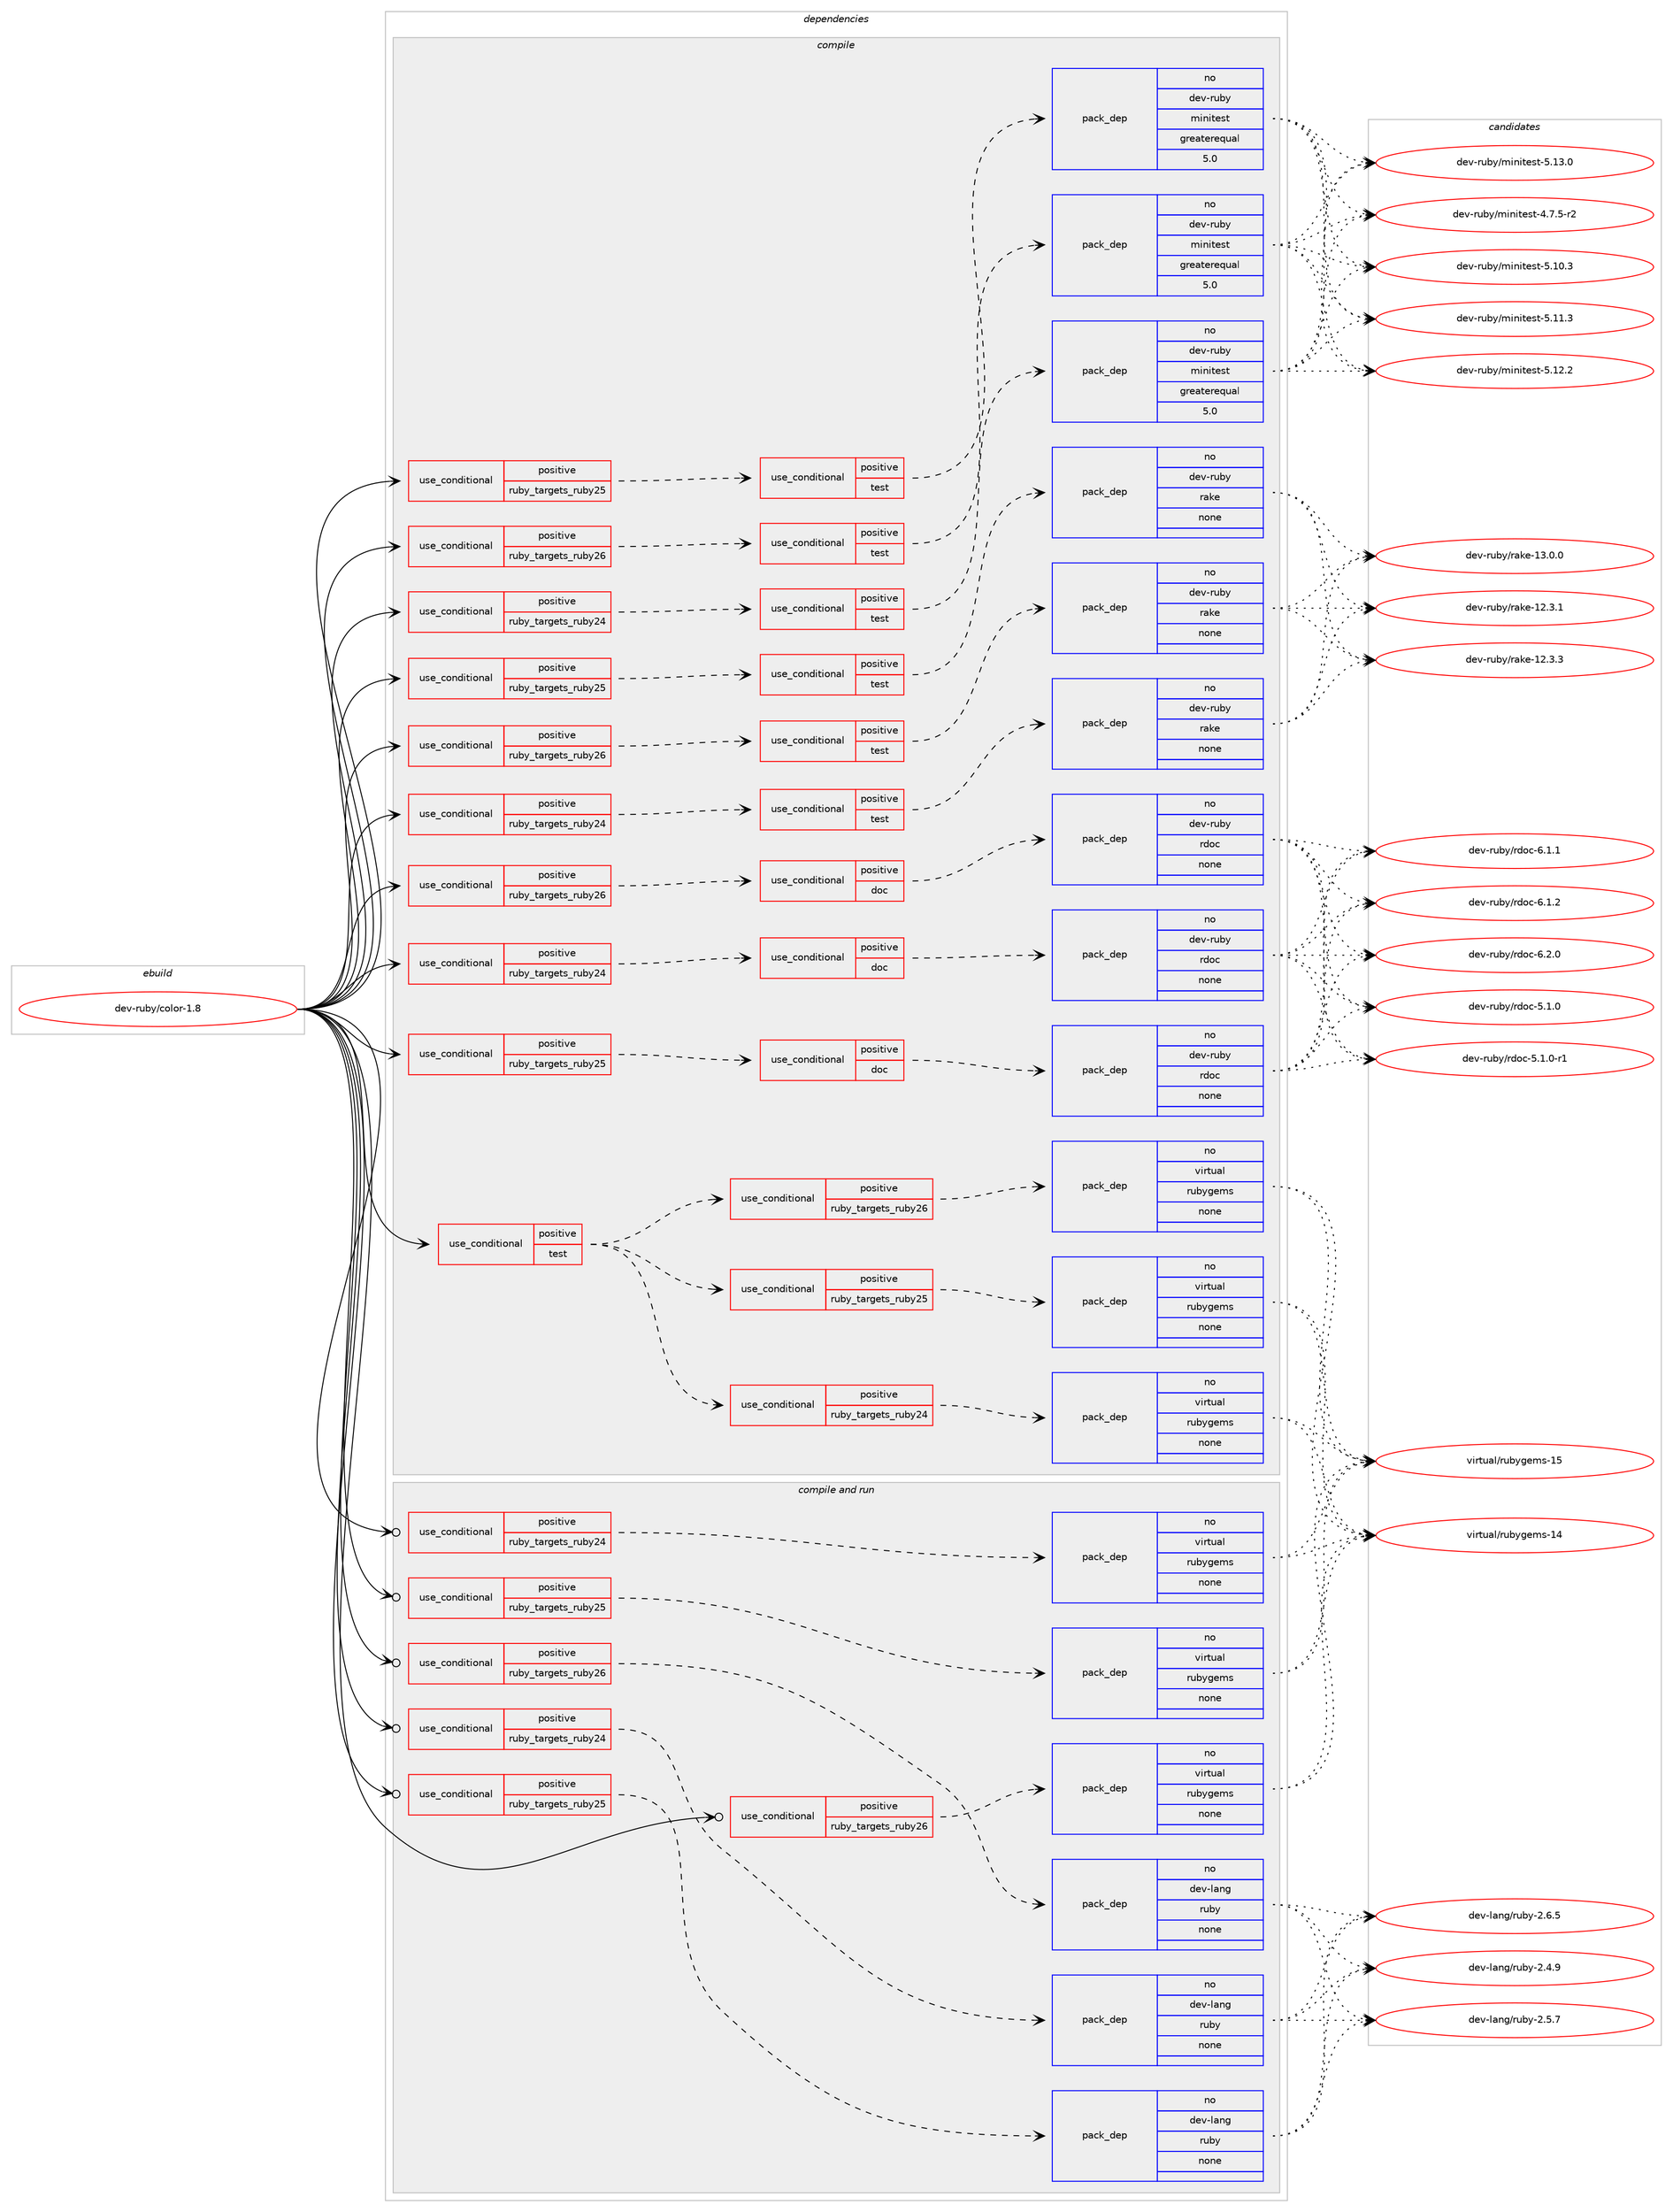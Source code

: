 digraph prolog {

# *************
# Graph options
# *************

newrank=true;
concentrate=true;
compound=true;
graph [rankdir=LR,fontname=Helvetica,fontsize=10,ranksep=1.5];#, ranksep=2.5, nodesep=0.2];
edge  [arrowhead=vee];
node  [fontname=Helvetica,fontsize=10];

# **********
# The ebuild
# **********

subgraph cluster_leftcol {
color=gray;
rank=same;
label=<<i>ebuild</i>>;
id [label="dev-ruby/color-1.8", color=red, width=4, href="../dev-ruby/color-1.8.svg"];
}

# ****************
# The dependencies
# ****************

subgraph cluster_midcol {
color=gray;
label=<<i>dependencies</i>>;
subgraph cluster_compile {
fillcolor="#eeeeee";
style=filled;
label=<<i>compile</i>>;
subgraph cond160434 {
dependency681655 [label=<<TABLE BORDER="0" CELLBORDER="1" CELLSPACING="0" CELLPADDING="4"><TR><TD ROWSPAN="3" CELLPADDING="10">use_conditional</TD></TR><TR><TD>positive</TD></TR><TR><TD>ruby_targets_ruby24</TD></TR></TABLE>>, shape=none, color=red];
subgraph cond160435 {
dependency681656 [label=<<TABLE BORDER="0" CELLBORDER="1" CELLSPACING="0" CELLPADDING="4"><TR><TD ROWSPAN="3" CELLPADDING="10">use_conditional</TD></TR><TR><TD>positive</TD></TR><TR><TD>doc</TD></TR></TABLE>>, shape=none, color=red];
subgraph pack509255 {
dependency681657 [label=<<TABLE BORDER="0" CELLBORDER="1" CELLSPACING="0" CELLPADDING="4" WIDTH="220"><TR><TD ROWSPAN="6" CELLPADDING="30">pack_dep</TD></TR><TR><TD WIDTH="110">no</TD></TR><TR><TD>dev-ruby</TD></TR><TR><TD>rdoc</TD></TR><TR><TD>none</TD></TR><TR><TD></TD></TR></TABLE>>, shape=none, color=blue];
}
dependency681656:e -> dependency681657:w [weight=20,style="dashed",arrowhead="vee"];
}
dependency681655:e -> dependency681656:w [weight=20,style="dashed",arrowhead="vee"];
}
id:e -> dependency681655:w [weight=20,style="solid",arrowhead="vee"];
subgraph cond160436 {
dependency681658 [label=<<TABLE BORDER="0" CELLBORDER="1" CELLSPACING="0" CELLPADDING="4"><TR><TD ROWSPAN="3" CELLPADDING="10">use_conditional</TD></TR><TR><TD>positive</TD></TR><TR><TD>ruby_targets_ruby24</TD></TR></TABLE>>, shape=none, color=red];
subgraph cond160437 {
dependency681659 [label=<<TABLE BORDER="0" CELLBORDER="1" CELLSPACING="0" CELLPADDING="4"><TR><TD ROWSPAN="3" CELLPADDING="10">use_conditional</TD></TR><TR><TD>positive</TD></TR><TR><TD>test</TD></TR></TABLE>>, shape=none, color=red];
subgraph pack509256 {
dependency681660 [label=<<TABLE BORDER="0" CELLBORDER="1" CELLSPACING="0" CELLPADDING="4" WIDTH="220"><TR><TD ROWSPAN="6" CELLPADDING="30">pack_dep</TD></TR><TR><TD WIDTH="110">no</TD></TR><TR><TD>dev-ruby</TD></TR><TR><TD>minitest</TD></TR><TR><TD>greaterequal</TD></TR><TR><TD>5.0</TD></TR></TABLE>>, shape=none, color=blue];
}
dependency681659:e -> dependency681660:w [weight=20,style="dashed",arrowhead="vee"];
}
dependency681658:e -> dependency681659:w [weight=20,style="dashed",arrowhead="vee"];
}
id:e -> dependency681658:w [weight=20,style="solid",arrowhead="vee"];
subgraph cond160438 {
dependency681661 [label=<<TABLE BORDER="0" CELLBORDER="1" CELLSPACING="0" CELLPADDING="4"><TR><TD ROWSPAN="3" CELLPADDING="10">use_conditional</TD></TR><TR><TD>positive</TD></TR><TR><TD>ruby_targets_ruby24</TD></TR></TABLE>>, shape=none, color=red];
subgraph cond160439 {
dependency681662 [label=<<TABLE BORDER="0" CELLBORDER="1" CELLSPACING="0" CELLPADDING="4"><TR><TD ROWSPAN="3" CELLPADDING="10">use_conditional</TD></TR><TR><TD>positive</TD></TR><TR><TD>test</TD></TR></TABLE>>, shape=none, color=red];
subgraph pack509257 {
dependency681663 [label=<<TABLE BORDER="0" CELLBORDER="1" CELLSPACING="0" CELLPADDING="4" WIDTH="220"><TR><TD ROWSPAN="6" CELLPADDING="30">pack_dep</TD></TR><TR><TD WIDTH="110">no</TD></TR><TR><TD>dev-ruby</TD></TR><TR><TD>rake</TD></TR><TR><TD>none</TD></TR><TR><TD></TD></TR></TABLE>>, shape=none, color=blue];
}
dependency681662:e -> dependency681663:w [weight=20,style="dashed",arrowhead="vee"];
}
dependency681661:e -> dependency681662:w [weight=20,style="dashed",arrowhead="vee"];
}
id:e -> dependency681661:w [weight=20,style="solid",arrowhead="vee"];
subgraph cond160440 {
dependency681664 [label=<<TABLE BORDER="0" CELLBORDER="1" CELLSPACING="0" CELLPADDING="4"><TR><TD ROWSPAN="3" CELLPADDING="10">use_conditional</TD></TR><TR><TD>positive</TD></TR><TR><TD>ruby_targets_ruby25</TD></TR></TABLE>>, shape=none, color=red];
subgraph cond160441 {
dependency681665 [label=<<TABLE BORDER="0" CELLBORDER="1" CELLSPACING="0" CELLPADDING="4"><TR><TD ROWSPAN="3" CELLPADDING="10">use_conditional</TD></TR><TR><TD>positive</TD></TR><TR><TD>doc</TD></TR></TABLE>>, shape=none, color=red];
subgraph pack509258 {
dependency681666 [label=<<TABLE BORDER="0" CELLBORDER="1" CELLSPACING="0" CELLPADDING="4" WIDTH="220"><TR><TD ROWSPAN="6" CELLPADDING="30">pack_dep</TD></TR><TR><TD WIDTH="110">no</TD></TR><TR><TD>dev-ruby</TD></TR><TR><TD>rdoc</TD></TR><TR><TD>none</TD></TR><TR><TD></TD></TR></TABLE>>, shape=none, color=blue];
}
dependency681665:e -> dependency681666:w [weight=20,style="dashed",arrowhead="vee"];
}
dependency681664:e -> dependency681665:w [weight=20,style="dashed",arrowhead="vee"];
}
id:e -> dependency681664:w [weight=20,style="solid",arrowhead="vee"];
subgraph cond160442 {
dependency681667 [label=<<TABLE BORDER="0" CELLBORDER="1" CELLSPACING="0" CELLPADDING="4"><TR><TD ROWSPAN="3" CELLPADDING="10">use_conditional</TD></TR><TR><TD>positive</TD></TR><TR><TD>ruby_targets_ruby25</TD></TR></TABLE>>, shape=none, color=red];
subgraph cond160443 {
dependency681668 [label=<<TABLE BORDER="0" CELLBORDER="1" CELLSPACING="0" CELLPADDING="4"><TR><TD ROWSPAN="3" CELLPADDING="10">use_conditional</TD></TR><TR><TD>positive</TD></TR><TR><TD>test</TD></TR></TABLE>>, shape=none, color=red];
subgraph pack509259 {
dependency681669 [label=<<TABLE BORDER="0" CELLBORDER="1" CELLSPACING="0" CELLPADDING="4" WIDTH="220"><TR><TD ROWSPAN="6" CELLPADDING="30">pack_dep</TD></TR><TR><TD WIDTH="110">no</TD></TR><TR><TD>dev-ruby</TD></TR><TR><TD>minitest</TD></TR><TR><TD>greaterequal</TD></TR><TR><TD>5.0</TD></TR></TABLE>>, shape=none, color=blue];
}
dependency681668:e -> dependency681669:w [weight=20,style="dashed",arrowhead="vee"];
}
dependency681667:e -> dependency681668:w [weight=20,style="dashed",arrowhead="vee"];
}
id:e -> dependency681667:w [weight=20,style="solid",arrowhead="vee"];
subgraph cond160444 {
dependency681670 [label=<<TABLE BORDER="0" CELLBORDER="1" CELLSPACING="0" CELLPADDING="4"><TR><TD ROWSPAN="3" CELLPADDING="10">use_conditional</TD></TR><TR><TD>positive</TD></TR><TR><TD>ruby_targets_ruby25</TD></TR></TABLE>>, shape=none, color=red];
subgraph cond160445 {
dependency681671 [label=<<TABLE BORDER="0" CELLBORDER="1" CELLSPACING="0" CELLPADDING="4"><TR><TD ROWSPAN="3" CELLPADDING="10">use_conditional</TD></TR><TR><TD>positive</TD></TR><TR><TD>test</TD></TR></TABLE>>, shape=none, color=red];
subgraph pack509260 {
dependency681672 [label=<<TABLE BORDER="0" CELLBORDER="1" CELLSPACING="0" CELLPADDING="4" WIDTH="220"><TR><TD ROWSPAN="6" CELLPADDING="30">pack_dep</TD></TR><TR><TD WIDTH="110">no</TD></TR><TR><TD>dev-ruby</TD></TR><TR><TD>rake</TD></TR><TR><TD>none</TD></TR><TR><TD></TD></TR></TABLE>>, shape=none, color=blue];
}
dependency681671:e -> dependency681672:w [weight=20,style="dashed",arrowhead="vee"];
}
dependency681670:e -> dependency681671:w [weight=20,style="dashed",arrowhead="vee"];
}
id:e -> dependency681670:w [weight=20,style="solid",arrowhead="vee"];
subgraph cond160446 {
dependency681673 [label=<<TABLE BORDER="0" CELLBORDER="1" CELLSPACING="0" CELLPADDING="4"><TR><TD ROWSPAN="3" CELLPADDING="10">use_conditional</TD></TR><TR><TD>positive</TD></TR><TR><TD>ruby_targets_ruby26</TD></TR></TABLE>>, shape=none, color=red];
subgraph cond160447 {
dependency681674 [label=<<TABLE BORDER="0" CELLBORDER="1" CELLSPACING="0" CELLPADDING="4"><TR><TD ROWSPAN="3" CELLPADDING="10">use_conditional</TD></TR><TR><TD>positive</TD></TR><TR><TD>doc</TD></TR></TABLE>>, shape=none, color=red];
subgraph pack509261 {
dependency681675 [label=<<TABLE BORDER="0" CELLBORDER="1" CELLSPACING="0" CELLPADDING="4" WIDTH="220"><TR><TD ROWSPAN="6" CELLPADDING="30">pack_dep</TD></TR><TR><TD WIDTH="110">no</TD></TR><TR><TD>dev-ruby</TD></TR><TR><TD>rdoc</TD></TR><TR><TD>none</TD></TR><TR><TD></TD></TR></TABLE>>, shape=none, color=blue];
}
dependency681674:e -> dependency681675:w [weight=20,style="dashed",arrowhead="vee"];
}
dependency681673:e -> dependency681674:w [weight=20,style="dashed",arrowhead="vee"];
}
id:e -> dependency681673:w [weight=20,style="solid",arrowhead="vee"];
subgraph cond160448 {
dependency681676 [label=<<TABLE BORDER="0" CELLBORDER="1" CELLSPACING="0" CELLPADDING="4"><TR><TD ROWSPAN="3" CELLPADDING="10">use_conditional</TD></TR><TR><TD>positive</TD></TR><TR><TD>ruby_targets_ruby26</TD></TR></TABLE>>, shape=none, color=red];
subgraph cond160449 {
dependency681677 [label=<<TABLE BORDER="0" CELLBORDER="1" CELLSPACING="0" CELLPADDING="4"><TR><TD ROWSPAN="3" CELLPADDING="10">use_conditional</TD></TR><TR><TD>positive</TD></TR><TR><TD>test</TD></TR></TABLE>>, shape=none, color=red];
subgraph pack509262 {
dependency681678 [label=<<TABLE BORDER="0" CELLBORDER="1" CELLSPACING="0" CELLPADDING="4" WIDTH="220"><TR><TD ROWSPAN="6" CELLPADDING="30">pack_dep</TD></TR><TR><TD WIDTH="110">no</TD></TR><TR><TD>dev-ruby</TD></TR><TR><TD>minitest</TD></TR><TR><TD>greaterequal</TD></TR><TR><TD>5.0</TD></TR></TABLE>>, shape=none, color=blue];
}
dependency681677:e -> dependency681678:w [weight=20,style="dashed",arrowhead="vee"];
}
dependency681676:e -> dependency681677:w [weight=20,style="dashed",arrowhead="vee"];
}
id:e -> dependency681676:w [weight=20,style="solid",arrowhead="vee"];
subgraph cond160450 {
dependency681679 [label=<<TABLE BORDER="0" CELLBORDER="1" CELLSPACING="0" CELLPADDING="4"><TR><TD ROWSPAN="3" CELLPADDING="10">use_conditional</TD></TR><TR><TD>positive</TD></TR><TR><TD>ruby_targets_ruby26</TD></TR></TABLE>>, shape=none, color=red];
subgraph cond160451 {
dependency681680 [label=<<TABLE BORDER="0" CELLBORDER="1" CELLSPACING="0" CELLPADDING="4"><TR><TD ROWSPAN="3" CELLPADDING="10">use_conditional</TD></TR><TR><TD>positive</TD></TR><TR><TD>test</TD></TR></TABLE>>, shape=none, color=red];
subgraph pack509263 {
dependency681681 [label=<<TABLE BORDER="0" CELLBORDER="1" CELLSPACING="0" CELLPADDING="4" WIDTH="220"><TR><TD ROWSPAN="6" CELLPADDING="30">pack_dep</TD></TR><TR><TD WIDTH="110">no</TD></TR><TR><TD>dev-ruby</TD></TR><TR><TD>rake</TD></TR><TR><TD>none</TD></TR><TR><TD></TD></TR></TABLE>>, shape=none, color=blue];
}
dependency681680:e -> dependency681681:w [weight=20,style="dashed",arrowhead="vee"];
}
dependency681679:e -> dependency681680:w [weight=20,style="dashed",arrowhead="vee"];
}
id:e -> dependency681679:w [weight=20,style="solid",arrowhead="vee"];
subgraph cond160452 {
dependency681682 [label=<<TABLE BORDER="0" CELLBORDER="1" CELLSPACING="0" CELLPADDING="4"><TR><TD ROWSPAN="3" CELLPADDING="10">use_conditional</TD></TR><TR><TD>positive</TD></TR><TR><TD>test</TD></TR></TABLE>>, shape=none, color=red];
subgraph cond160453 {
dependency681683 [label=<<TABLE BORDER="0" CELLBORDER="1" CELLSPACING="0" CELLPADDING="4"><TR><TD ROWSPAN="3" CELLPADDING="10">use_conditional</TD></TR><TR><TD>positive</TD></TR><TR><TD>ruby_targets_ruby24</TD></TR></TABLE>>, shape=none, color=red];
subgraph pack509264 {
dependency681684 [label=<<TABLE BORDER="0" CELLBORDER="1" CELLSPACING="0" CELLPADDING="4" WIDTH="220"><TR><TD ROWSPAN="6" CELLPADDING="30">pack_dep</TD></TR><TR><TD WIDTH="110">no</TD></TR><TR><TD>virtual</TD></TR><TR><TD>rubygems</TD></TR><TR><TD>none</TD></TR><TR><TD></TD></TR></TABLE>>, shape=none, color=blue];
}
dependency681683:e -> dependency681684:w [weight=20,style="dashed",arrowhead="vee"];
}
dependency681682:e -> dependency681683:w [weight=20,style="dashed",arrowhead="vee"];
subgraph cond160454 {
dependency681685 [label=<<TABLE BORDER="0" CELLBORDER="1" CELLSPACING="0" CELLPADDING="4"><TR><TD ROWSPAN="3" CELLPADDING="10">use_conditional</TD></TR><TR><TD>positive</TD></TR><TR><TD>ruby_targets_ruby25</TD></TR></TABLE>>, shape=none, color=red];
subgraph pack509265 {
dependency681686 [label=<<TABLE BORDER="0" CELLBORDER="1" CELLSPACING="0" CELLPADDING="4" WIDTH="220"><TR><TD ROWSPAN="6" CELLPADDING="30">pack_dep</TD></TR><TR><TD WIDTH="110">no</TD></TR><TR><TD>virtual</TD></TR><TR><TD>rubygems</TD></TR><TR><TD>none</TD></TR><TR><TD></TD></TR></TABLE>>, shape=none, color=blue];
}
dependency681685:e -> dependency681686:w [weight=20,style="dashed",arrowhead="vee"];
}
dependency681682:e -> dependency681685:w [weight=20,style="dashed",arrowhead="vee"];
subgraph cond160455 {
dependency681687 [label=<<TABLE BORDER="0" CELLBORDER="1" CELLSPACING="0" CELLPADDING="4"><TR><TD ROWSPAN="3" CELLPADDING="10">use_conditional</TD></TR><TR><TD>positive</TD></TR><TR><TD>ruby_targets_ruby26</TD></TR></TABLE>>, shape=none, color=red];
subgraph pack509266 {
dependency681688 [label=<<TABLE BORDER="0" CELLBORDER="1" CELLSPACING="0" CELLPADDING="4" WIDTH="220"><TR><TD ROWSPAN="6" CELLPADDING="30">pack_dep</TD></TR><TR><TD WIDTH="110">no</TD></TR><TR><TD>virtual</TD></TR><TR><TD>rubygems</TD></TR><TR><TD>none</TD></TR><TR><TD></TD></TR></TABLE>>, shape=none, color=blue];
}
dependency681687:e -> dependency681688:w [weight=20,style="dashed",arrowhead="vee"];
}
dependency681682:e -> dependency681687:w [weight=20,style="dashed",arrowhead="vee"];
}
id:e -> dependency681682:w [weight=20,style="solid",arrowhead="vee"];
}
subgraph cluster_compileandrun {
fillcolor="#eeeeee";
style=filled;
label=<<i>compile and run</i>>;
subgraph cond160456 {
dependency681689 [label=<<TABLE BORDER="0" CELLBORDER="1" CELLSPACING="0" CELLPADDING="4"><TR><TD ROWSPAN="3" CELLPADDING="10">use_conditional</TD></TR><TR><TD>positive</TD></TR><TR><TD>ruby_targets_ruby24</TD></TR></TABLE>>, shape=none, color=red];
subgraph pack509267 {
dependency681690 [label=<<TABLE BORDER="0" CELLBORDER="1" CELLSPACING="0" CELLPADDING="4" WIDTH="220"><TR><TD ROWSPAN="6" CELLPADDING="30">pack_dep</TD></TR><TR><TD WIDTH="110">no</TD></TR><TR><TD>dev-lang</TD></TR><TR><TD>ruby</TD></TR><TR><TD>none</TD></TR><TR><TD></TD></TR></TABLE>>, shape=none, color=blue];
}
dependency681689:e -> dependency681690:w [weight=20,style="dashed",arrowhead="vee"];
}
id:e -> dependency681689:w [weight=20,style="solid",arrowhead="odotvee"];
subgraph cond160457 {
dependency681691 [label=<<TABLE BORDER="0" CELLBORDER="1" CELLSPACING="0" CELLPADDING="4"><TR><TD ROWSPAN="3" CELLPADDING="10">use_conditional</TD></TR><TR><TD>positive</TD></TR><TR><TD>ruby_targets_ruby24</TD></TR></TABLE>>, shape=none, color=red];
subgraph pack509268 {
dependency681692 [label=<<TABLE BORDER="0" CELLBORDER="1" CELLSPACING="0" CELLPADDING="4" WIDTH="220"><TR><TD ROWSPAN="6" CELLPADDING="30">pack_dep</TD></TR><TR><TD WIDTH="110">no</TD></TR><TR><TD>virtual</TD></TR><TR><TD>rubygems</TD></TR><TR><TD>none</TD></TR><TR><TD></TD></TR></TABLE>>, shape=none, color=blue];
}
dependency681691:e -> dependency681692:w [weight=20,style="dashed",arrowhead="vee"];
}
id:e -> dependency681691:w [weight=20,style="solid",arrowhead="odotvee"];
subgraph cond160458 {
dependency681693 [label=<<TABLE BORDER="0" CELLBORDER="1" CELLSPACING="0" CELLPADDING="4"><TR><TD ROWSPAN="3" CELLPADDING="10">use_conditional</TD></TR><TR><TD>positive</TD></TR><TR><TD>ruby_targets_ruby25</TD></TR></TABLE>>, shape=none, color=red];
subgraph pack509269 {
dependency681694 [label=<<TABLE BORDER="0" CELLBORDER="1" CELLSPACING="0" CELLPADDING="4" WIDTH="220"><TR><TD ROWSPAN="6" CELLPADDING="30">pack_dep</TD></TR><TR><TD WIDTH="110">no</TD></TR><TR><TD>dev-lang</TD></TR><TR><TD>ruby</TD></TR><TR><TD>none</TD></TR><TR><TD></TD></TR></TABLE>>, shape=none, color=blue];
}
dependency681693:e -> dependency681694:w [weight=20,style="dashed",arrowhead="vee"];
}
id:e -> dependency681693:w [weight=20,style="solid",arrowhead="odotvee"];
subgraph cond160459 {
dependency681695 [label=<<TABLE BORDER="0" CELLBORDER="1" CELLSPACING="0" CELLPADDING="4"><TR><TD ROWSPAN="3" CELLPADDING="10">use_conditional</TD></TR><TR><TD>positive</TD></TR><TR><TD>ruby_targets_ruby25</TD></TR></TABLE>>, shape=none, color=red];
subgraph pack509270 {
dependency681696 [label=<<TABLE BORDER="0" CELLBORDER="1" CELLSPACING="0" CELLPADDING="4" WIDTH="220"><TR><TD ROWSPAN="6" CELLPADDING="30">pack_dep</TD></TR><TR><TD WIDTH="110">no</TD></TR><TR><TD>virtual</TD></TR><TR><TD>rubygems</TD></TR><TR><TD>none</TD></TR><TR><TD></TD></TR></TABLE>>, shape=none, color=blue];
}
dependency681695:e -> dependency681696:w [weight=20,style="dashed",arrowhead="vee"];
}
id:e -> dependency681695:w [weight=20,style="solid",arrowhead="odotvee"];
subgraph cond160460 {
dependency681697 [label=<<TABLE BORDER="0" CELLBORDER="1" CELLSPACING="0" CELLPADDING="4"><TR><TD ROWSPAN="3" CELLPADDING="10">use_conditional</TD></TR><TR><TD>positive</TD></TR><TR><TD>ruby_targets_ruby26</TD></TR></TABLE>>, shape=none, color=red];
subgraph pack509271 {
dependency681698 [label=<<TABLE BORDER="0" CELLBORDER="1" CELLSPACING="0" CELLPADDING="4" WIDTH="220"><TR><TD ROWSPAN="6" CELLPADDING="30">pack_dep</TD></TR><TR><TD WIDTH="110">no</TD></TR><TR><TD>dev-lang</TD></TR><TR><TD>ruby</TD></TR><TR><TD>none</TD></TR><TR><TD></TD></TR></TABLE>>, shape=none, color=blue];
}
dependency681697:e -> dependency681698:w [weight=20,style="dashed",arrowhead="vee"];
}
id:e -> dependency681697:w [weight=20,style="solid",arrowhead="odotvee"];
subgraph cond160461 {
dependency681699 [label=<<TABLE BORDER="0" CELLBORDER="1" CELLSPACING="0" CELLPADDING="4"><TR><TD ROWSPAN="3" CELLPADDING="10">use_conditional</TD></TR><TR><TD>positive</TD></TR><TR><TD>ruby_targets_ruby26</TD></TR></TABLE>>, shape=none, color=red];
subgraph pack509272 {
dependency681700 [label=<<TABLE BORDER="0" CELLBORDER="1" CELLSPACING="0" CELLPADDING="4" WIDTH="220"><TR><TD ROWSPAN="6" CELLPADDING="30">pack_dep</TD></TR><TR><TD WIDTH="110">no</TD></TR><TR><TD>virtual</TD></TR><TR><TD>rubygems</TD></TR><TR><TD>none</TD></TR><TR><TD></TD></TR></TABLE>>, shape=none, color=blue];
}
dependency681699:e -> dependency681700:w [weight=20,style="dashed",arrowhead="vee"];
}
id:e -> dependency681699:w [weight=20,style="solid",arrowhead="odotvee"];
}
subgraph cluster_run {
fillcolor="#eeeeee";
style=filled;
label=<<i>run</i>>;
}
}

# **************
# The candidates
# **************

subgraph cluster_choices {
rank=same;
color=gray;
label=<<i>candidates</i>>;

subgraph choice509255 {
color=black;
nodesep=1;
choice10010111845114117981214711410011199455346494648 [label="dev-ruby/rdoc-5.1.0", color=red, width=4,href="../dev-ruby/rdoc-5.1.0.svg"];
choice100101118451141179812147114100111994553464946484511449 [label="dev-ruby/rdoc-5.1.0-r1", color=red, width=4,href="../dev-ruby/rdoc-5.1.0-r1.svg"];
choice10010111845114117981214711410011199455446494649 [label="dev-ruby/rdoc-6.1.1", color=red, width=4,href="../dev-ruby/rdoc-6.1.1.svg"];
choice10010111845114117981214711410011199455446494650 [label="dev-ruby/rdoc-6.1.2", color=red, width=4,href="../dev-ruby/rdoc-6.1.2.svg"];
choice10010111845114117981214711410011199455446504648 [label="dev-ruby/rdoc-6.2.0", color=red, width=4,href="../dev-ruby/rdoc-6.2.0.svg"];
dependency681657:e -> choice10010111845114117981214711410011199455346494648:w [style=dotted,weight="100"];
dependency681657:e -> choice100101118451141179812147114100111994553464946484511449:w [style=dotted,weight="100"];
dependency681657:e -> choice10010111845114117981214711410011199455446494649:w [style=dotted,weight="100"];
dependency681657:e -> choice10010111845114117981214711410011199455446494650:w [style=dotted,weight="100"];
dependency681657:e -> choice10010111845114117981214711410011199455446504648:w [style=dotted,weight="100"];
}
subgraph choice509256 {
color=black;
nodesep=1;
choice1001011184511411798121471091051101051161011151164552465546534511450 [label="dev-ruby/minitest-4.7.5-r2", color=red, width=4,href="../dev-ruby/minitest-4.7.5-r2.svg"];
choice10010111845114117981214710910511010511610111511645534649484651 [label="dev-ruby/minitest-5.10.3", color=red, width=4,href="../dev-ruby/minitest-5.10.3.svg"];
choice10010111845114117981214710910511010511610111511645534649494651 [label="dev-ruby/minitest-5.11.3", color=red, width=4,href="../dev-ruby/minitest-5.11.3.svg"];
choice10010111845114117981214710910511010511610111511645534649504650 [label="dev-ruby/minitest-5.12.2", color=red, width=4,href="../dev-ruby/minitest-5.12.2.svg"];
choice10010111845114117981214710910511010511610111511645534649514648 [label="dev-ruby/minitest-5.13.0", color=red, width=4,href="../dev-ruby/minitest-5.13.0.svg"];
dependency681660:e -> choice1001011184511411798121471091051101051161011151164552465546534511450:w [style=dotted,weight="100"];
dependency681660:e -> choice10010111845114117981214710910511010511610111511645534649484651:w [style=dotted,weight="100"];
dependency681660:e -> choice10010111845114117981214710910511010511610111511645534649494651:w [style=dotted,weight="100"];
dependency681660:e -> choice10010111845114117981214710910511010511610111511645534649504650:w [style=dotted,weight="100"];
dependency681660:e -> choice10010111845114117981214710910511010511610111511645534649514648:w [style=dotted,weight="100"];
}
subgraph choice509257 {
color=black;
nodesep=1;
choice1001011184511411798121471149710710145495046514649 [label="dev-ruby/rake-12.3.1", color=red, width=4,href="../dev-ruby/rake-12.3.1.svg"];
choice1001011184511411798121471149710710145495046514651 [label="dev-ruby/rake-12.3.3", color=red, width=4,href="../dev-ruby/rake-12.3.3.svg"];
choice1001011184511411798121471149710710145495146484648 [label="dev-ruby/rake-13.0.0", color=red, width=4,href="../dev-ruby/rake-13.0.0.svg"];
dependency681663:e -> choice1001011184511411798121471149710710145495046514649:w [style=dotted,weight="100"];
dependency681663:e -> choice1001011184511411798121471149710710145495046514651:w [style=dotted,weight="100"];
dependency681663:e -> choice1001011184511411798121471149710710145495146484648:w [style=dotted,weight="100"];
}
subgraph choice509258 {
color=black;
nodesep=1;
choice10010111845114117981214711410011199455346494648 [label="dev-ruby/rdoc-5.1.0", color=red, width=4,href="../dev-ruby/rdoc-5.1.0.svg"];
choice100101118451141179812147114100111994553464946484511449 [label="dev-ruby/rdoc-5.1.0-r1", color=red, width=4,href="../dev-ruby/rdoc-5.1.0-r1.svg"];
choice10010111845114117981214711410011199455446494649 [label="dev-ruby/rdoc-6.1.1", color=red, width=4,href="../dev-ruby/rdoc-6.1.1.svg"];
choice10010111845114117981214711410011199455446494650 [label="dev-ruby/rdoc-6.1.2", color=red, width=4,href="../dev-ruby/rdoc-6.1.2.svg"];
choice10010111845114117981214711410011199455446504648 [label="dev-ruby/rdoc-6.2.0", color=red, width=4,href="../dev-ruby/rdoc-6.2.0.svg"];
dependency681666:e -> choice10010111845114117981214711410011199455346494648:w [style=dotted,weight="100"];
dependency681666:e -> choice100101118451141179812147114100111994553464946484511449:w [style=dotted,weight="100"];
dependency681666:e -> choice10010111845114117981214711410011199455446494649:w [style=dotted,weight="100"];
dependency681666:e -> choice10010111845114117981214711410011199455446494650:w [style=dotted,weight="100"];
dependency681666:e -> choice10010111845114117981214711410011199455446504648:w [style=dotted,weight="100"];
}
subgraph choice509259 {
color=black;
nodesep=1;
choice1001011184511411798121471091051101051161011151164552465546534511450 [label="dev-ruby/minitest-4.7.5-r2", color=red, width=4,href="../dev-ruby/minitest-4.7.5-r2.svg"];
choice10010111845114117981214710910511010511610111511645534649484651 [label="dev-ruby/minitest-5.10.3", color=red, width=4,href="../dev-ruby/minitest-5.10.3.svg"];
choice10010111845114117981214710910511010511610111511645534649494651 [label="dev-ruby/minitest-5.11.3", color=red, width=4,href="../dev-ruby/minitest-5.11.3.svg"];
choice10010111845114117981214710910511010511610111511645534649504650 [label="dev-ruby/minitest-5.12.2", color=red, width=4,href="../dev-ruby/minitest-5.12.2.svg"];
choice10010111845114117981214710910511010511610111511645534649514648 [label="dev-ruby/minitest-5.13.0", color=red, width=4,href="../dev-ruby/minitest-5.13.0.svg"];
dependency681669:e -> choice1001011184511411798121471091051101051161011151164552465546534511450:w [style=dotted,weight="100"];
dependency681669:e -> choice10010111845114117981214710910511010511610111511645534649484651:w [style=dotted,weight="100"];
dependency681669:e -> choice10010111845114117981214710910511010511610111511645534649494651:w [style=dotted,weight="100"];
dependency681669:e -> choice10010111845114117981214710910511010511610111511645534649504650:w [style=dotted,weight="100"];
dependency681669:e -> choice10010111845114117981214710910511010511610111511645534649514648:w [style=dotted,weight="100"];
}
subgraph choice509260 {
color=black;
nodesep=1;
choice1001011184511411798121471149710710145495046514649 [label="dev-ruby/rake-12.3.1", color=red, width=4,href="../dev-ruby/rake-12.3.1.svg"];
choice1001011184511411798121471149710710145495046514651 [label="dev-ruby/rake-12.3.3", color=red, width=4,href="../dev-ruby/rake-12.3.3.svg"];
choice1001011184511411798121471149710710145495146484648 [label="dev-ruby/rake-13.0.0", color=red, width=4,href="../dev-ruby/rake-13.0.0.svg"];
dependency681672:e -> choice1001011184511411798121471149710710145495046514649:w [style=dotted,weight="100"];
dependency681672:e -> choice1001011184511411798121471149710710145495046514651:w [style=dotted,weight="100"];
dependency681672:e -> choice1001011184511411798121471149710710145495146484648:w [style=dotted,weight="100"];
}
subgraph choice509261 {
color=black;
nodesep=1;
choice10010111845114117981214711410011199455346494648 [label="dev-ruby/rdoc-5.1.0", color=red, width=4,href="../dev-ruby/rdoc-5.1.0.svg"];
choice100101118451141179812147114100111994553464946484511449 [label="dev-ruby/rdoc-5.1.0-r1", color=red, width=4,href="../dev-ruby/rdoc-5.1.0-r1.svg"];
choice10010111845114117981214711410011199455446494649 [label="dev-ruby/rdoc-6.1.1", color=red, width=4,href="../dev-ruby/rdoc-6.1.1.svg"];
choice10010111845114117981214711410011199455446494650 [label="dev-ruby/rdoc-6.1.2", color=red, width=4,href="../dev-ruby/rdoc-6.1.2.svg"];
choice10010111845114117981214711410011199455446504648 [label="dev-ruby/rdoc-6.2.0", color=red, width=4,href="../dev-ruby/rdoc-6.2.0.svg"];
dependency681675:e -> choice10010111845114117981214711410011199455346494648:w [style=dotted,weight="100"];
dependency681675:e -> choice100101118451141179812147114100111994553464946484511449:w [style=dotted,weight="100"];
dependency681675:e -> choice10010111845114117981214711410011199455446494649:w [style=dotted,weight="100"];
dependency681675:e -> choice10010111845114117981214711410011199455446494650:w [style=dotted,weight="100"];
dependency681675:e -> choice10010111845114117981214711410011199455446504648:w [style=dotted,weight="100"];
}
subgraph choice509262 {
color=black;
nodesep=1;
choice1001011184511411798121471091051101051161011151164552465546534511450 [label="dev-ruby/minitest-4.7.5-r2", color=red, width=4,href="../dev-ruby/minitest-4.7.5-r2.svg"];
choice10010111845114117981214710910511010511610111511645534649484651 [label="dev-ruby/minitest-5.10.3", color=red, width=4,href="../dev-ruby/minitest-5.10.3.svg"];
choice10010111845114117981214710910511010511610111511645534649494651 [label="dev-ruby/minitest-5.11.3", color=red, width=4,href="../dev-ruby/minitest-5.11.3.svg"];
choice10010111845114117981214710910511010511610111511645534649504650 [label="dev-ruby/minitest-5.12.2", color=red, width=4,href="../dev-ruby/minitest-5.12.2.svg"];
choice10010111845114117981214710910511010511610111511645534649514648 [label="dev-ruby/minitest-5.13.0", color=red, width=4,href="../dev-ruby/minitest-5.13.0.svg"];
dependency681678:e -> choice1001011184511411798121471091051101051161011151164552465546534511450:w [style=dotted,weight="100"];
dependency681678:e -> choice10010111845114117981214710910511010511610111511645534649484651:w [style=dotted,weight="100"];
dependency681678:e -> choice10010111845114117981214710910511010511610111511645534649494651:w [style=dotted,weight="100"];
dependency681678:e -> choice10010111845114117981214710910511010511610111511645534649504650:w [style=dotted,weight="100"];
dependency681678:e -> choice10010111845114117981214710910511010511610111511645534649514648:w [style=dotted,weight="100"];
}
subgraph choice509263 {
color=black;
nodesep=1;
choice1001011184511411798121471149710710145495046514649 [label="dev-ruby/rake-12.3.1", color=red, width=4,href="../dev-ruby/rake-12.3.1.svg"];
choice1001011184511411798121471149710710145495046514651 [label="dev-ruby/rake-12.3.3", color=red, width=4,href="../dev-ruby/rake-12.3.3.svg"];
choice1001011184511411798121471149710710145495146484648 [label="dev-ruby/rake-13.0.0", color=red, width=4,href="../dev-ruby/rake-13.0.0.svg"];
dependency681681:e -> choice1001011184511411798121471149710710145495046514649:w [style=dotted,weight="100"];
dependency681681:e -> choice1001011184511411798121471149710710145495046514651:w [style=dotted,weight="100"];
dependency681681:e -> choice1001011184511411798121471149710710145495146484648:w [style=dotted,weight="100"];
}
subgraph choice509264 {
color=black;
nodesep=1;
choice118105114116117971084711411798121103101109115454952 [label="virtual/rubygems-14", color=red, width=4,href="../virtual/rubygems-14.svg"];
choice118105114116117971084711411798121103101109115454953 [label="virtual/rubygems-15", color=red, width=4,href="../virtual/rubygems-15.svg"];
dependency681684:e -> choice118105114116117971084711411798121103101109115454952:w [style=dotted,weight="100"];
dependency681684:e -> choice118105114116117971084711411798121103101109115454953:w [style=dotted,weight="100"];
}
subgraph choice509265 {
color=black;
nodesep=1;
choice118105114116117971084711411798121103101109115454952 [label="virtual/rubygems-14", color=red, width=4,href="../virtual/rubygems-14.svg"];
choice118105114116117971084711411798121103101109115454953 [label="virtual/rubygems-15", color=red, width=4,href="../virtual/rubygems-15.svg"];
dependency681686:e -> choice118105114116117971084711411798121103101109115454952:w [style=dotted,weight="100"];
dependency681686:e -> choice118105114116117971084711411798121103101109115454953:w [style=dotted,weight="100"];
}
subgraph choice509266 {
color=black;
nodesep=1;
choice118105114116117971084711411798121103101109115454952 [label="virtual/rubygems-14", color=red, width=4,href="../virtual/rubygems-14.svg"];
choice118105114116117971084711411798121103101109115454953 [label="virtual/rubygems-15", color=red, width=4,href="../virtual/rubygems-15.svg"];
dependency681688:e -> choice118105114116117971084711411798121103101109115454952:w [style=dotted,weight="100"];
dependency681688:e -> choice118105114116117971084711411798121103101109115454953:w [style=dotted,weight="100"];
}
subgraph choice509267 {
color=black;
nodesep=1;
choice10010111845108971101034711411798121455046524657 [label="dev-lang/ruby-2.4.9", color=red, width=4,href="../dev-lang/ruby-2.4.9.svg"];
choice10010111845108971101034711411798121455046534655 [label="dev-lang/ruby-2.5.7", color=red, width=4,href="../dev-lang/ruby-2.5.7.svg"];
choice10010111845108971101034711411798121455046544653 [label="dev-lang/ruby-2.6.5", color=red, width=4,href="../dev-lang/ruby-2.6.5.svg"];
dependency681690:e -> choice10010111845108971101034711411798121455046524657:w [style=dotted,weight="100"];
dependency681690:e -> choice10010111845108971101034711411798121455046534655:w [style=dotted,weight="100"];
dependency681690:e -> choice10010111845108971101034711411798121455046544653:w [style=dotted,weight="100"];
}
subgraph choice509268 {
color=black;
nodesep=1;
choice118105114116117971084711411798121103101109115454952 [label="virtual/rubygems-14", color=red, width=4,href="../virtual/rubygems-14.svg"];
choice118105114116117971084711411798121103101109115454953 [label="virtual/rubygems-15", color=red, width=4,href="../virtual/rubygems-15.svg"];
dependency681692:e -> choice118105114116117971084711411798121103101109115454952:w [style=dotted,weight="100"];
dependency681692:e -> choice118105114116117971084711411798121103101109115454953:w [style=dotted,weight="100"];
}
subgraph choice509269 {
color=black;
nodesep=1;
choice10010111845108971101034711411798121455046524657 [label="dev-lang/ruby-2.4.9", color=red, width=4,href="../dev-lang/ruby-2.4.9.svg"];
choice10010111845108971101034711411798121455046534655 [label="dev-lang/ruby-2.5.7", color=red, width=4,href="../dev-lang/ruby-2.5.7.svg"];
choice10010111845108971101034711411798121455046544653 [label="dev-lang/ruby-2.6.5", color=red, width=4,href="../dev-lang/ruby-2.6.5.svg"];
dependency681694:e -> choice10010111845108971101034711411798121455046524657:w [style=dotted,weight="100"];
dependency681694:e -> choice10010111845108971101034711411798121455046534655:w [style=dotted,weight="100"];
dependency681694:e -> choice10010111845108971101034711411798121455046544653:w [style=dotted,weight="100"];
}
subgraph choice509270 {
color=black;
nodesep=1;
choice118105114116117971084711411798121103101109115454952 [label="virtual/rubygems-14", color=red, width=4,href="../virtual/rubygems-14.svg"];
choice118105114116117971084711411798121103101109115454953 [label="virtual/rubygems-15", color=red, width=4,href="../virtual/rubygems-15.svg"];
dependency681696:e -> choice118105114116117971084711411798121103101109115454952:w [style=dotted,weight="100"];
dependency681696:e -> choice118105114116117971084711411798121103101109115454953:w [style=dotted,weight="100"];
}
subgraph choice509271 {
color=black;
nodesep=1;
choice10010111845108971101034711411798121455046524657 [label="dev-lang/ruby-2.4.9", color=red, width=4,href="../dev-lang/ruby-2.4.9.svg"];
choice10010111845108971101034711411798121455046534655 [label="dev-lang/ruby-2.5.7", color=red, width=4,href="../dev-lang/ruby-2.5.7.svg"];
choice10010111845108971101034711411798121455046544653 [label="dev-lang/ruby-2.6.5", color=red, width=4,href="../dev-lang/ruby-2.6.5.svg"];
dependency681698:e -> choice10010111845108971101034711411798121455046524657:w [style=dotted,weight="100"];
dependency681698:e -> choice10010111845108971101034711411798121455046534655:w [style=dotted,weight="100"];
dependency681698:e -> choice10010111845108971101034711411798121455046544653:w [style=dotted,weight="100"];
}
subgraph choice509272 {
color=black;
nodesep=1;
choice118105114116117971084711411798121103101109115454952 [label="virtual/rubygems-14", color=red, width=4,href="../virtual/rubygems-14.svg"];
choice118105114116117971084711411798121103101109115454953 [label="virtual/rubygems-15", color=red, width=4,href="../virtual/rubygems-15.svg"];
dependency681700:e -> choice118105114116117971084711411798121103101109115454952:w [style=dotted,weight="100"];
dependency681700:e -> choice118105114116117971084711411798121103101109115454953:w [style=dotted,weight="100"];
}
}

}
